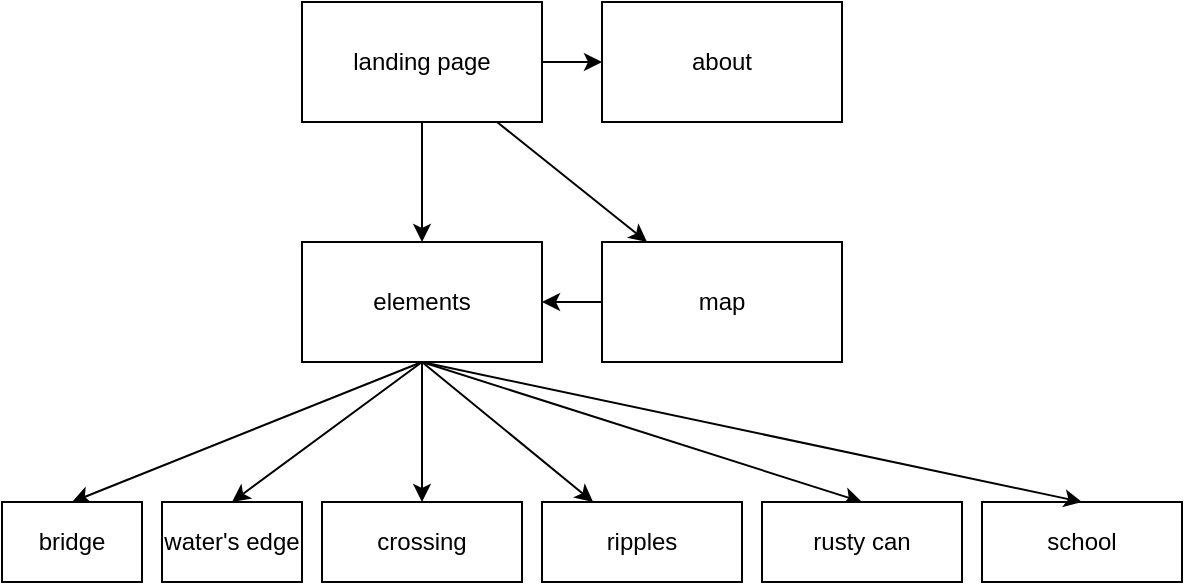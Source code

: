 <mxfile>
    <diagram id="Xm-36Okgy7qBEVexGyGg" name="Page-1">
        <mxGraphModel dx="910" dy="962" grid="1" gridSize="10" guides="1" tooltips="1" connect="1" arrows="1" fold="1" page="1" pageScale="1" pageWidth="827" pageHeight="1169" math="0" shadow="0">
            <root>
                <mxCell id="0"/>
                <mxCell id="1" parent="0"/>
                <mxCell id="23" value="" style="edgeStyle=none;html=1;" parent="1" source="2" target="22" edge="1">
                    <mxGeometry relative="1" as="geometry"/>
                </mxCell>
                <mxCell id="24" value="" style="edgeStyle=none;html=1;" parent="1" source="2" edge="1">
                    <mxGeometry relative="1" as="geometry">
                        <mxPoint x="220" y="150" as="targetPoint"/>
                    </mxGeometry>
                </mxCell>
                <mxCell id="25" style="edgeStyle=none;html=1;" parent="1" source="2" edge="1">
                    <mxGeometry relative="1" as="geometry">
                        <mxPoint x="332.5" y="150" as="targetPoint"/>
                    </mxGeometry>
                </mxCell>
                <mxCell id="2" value="landing page" style="rounded=0;whiteSpace=wrap;html=1;" parent="1" vertex="1">
                    <mxGeometry x="160" y="30" width="120" height="60" as="geometry"/>
                </mxCell>
                <mxCell id="14" style="edgeStyle=none;html=1;exitX=0.5;exitY=1;exitDx=0;exitDy=0;" parent="1" source="3" target="6" edge="1">
                    <mxGeometry relative="1" as="geometry"/>
                </mxCell>
                <mxCell id="15" style="edgeStyle=none;html=1;exitX=0.5;exitY=1;exitDx=0;exitDy=0;" parent="1" source="3" target="7" edge="1">
                    <mxGeometry relative="1" as="geometry"/>
                </mxCell>
                <mxCell id="18" style="edgeStyle=none;html=1;exitX=0.5;exitY=1;exitDx=0;exitDy=0;entryX=0.5;entryY=0;entryDx=0;entryDy=0;" parent="1" source="3" target="8" edge="1">
                    <mxGeometry relative="1" as="geometry"/>
                </mxCell>
                <mxCell id="19" style="edgeStyle=none;html=1;exitX=0.5;exitY=1;exitDx=0;exitDy=0;entryX=0.5;entryY=0;entryDx=0;entryDy=0;" parent="1" source="3" target="4" edge="1">
                    <mxGeometry relative="1" as="geometry"/>
                </mxCell>
                <mxCell id="20" style="edgeStyle=none;html=1;exitX=0.5;exitY=1;exitDx=0;exitDy=0;entryX=0.5;entryY=0;entryDx=0;entryDy=0;" parent="1" source="3" target="5" edge="1">
                    <mxGeometry relative="1" as="geometry"/>
                </mxCell>
                <mxCell id="3" value="elements" style="rounded=0;whiteSpace=wrap;html=1;" parent="1" vertex="1">
                    <mxGeometry x="160" y="150" width="120" height="60" as="geometry"/>
                </mxCell>
                <mxCell id="4" value="bridge" style="rounded=0;whiteSpace=wrap;html=1;" parent="1" vertex="1">
                    <mxGeometry x="10" y="280" width="70" height="40" as="geometry"/>
                </mxCell>
                <mxCell id="5" value="water's edge" style="rounded=0;whiteSpace=wrap;html=1;" parent="1" vertex="1">
                    <mxGeometry x="90" y="280" width="70" height="40" as="geometry"/>
                </mxCell>
                <mxCell id="6" value="crossing" style="rounded=0;whiteSpace=wrap;html=1;" parent="1" vertex="1">
                    <mxGeometry x="170" y="280" width="100" height="40" as="geometry"/>
                </mxCell>
                <mxCell id="7" value="ripples" style="rounded=0;whiteSpace=wrap;html=1;" parent="1" vertex="1">
                    <mxGeometry x="280" y="280" width="100" height="40" as="geometry"/>
                </mxCell>
                <mxCell id="8" value="rusty can" style="rounded=0;whiteSpace=wrap;html=1;" parent="1" vertex="1">
                    <mxGeometry x="390" y="280" width="100" height="40" as="geometry"/>
                </mxCell>
                <mxCell id="26" style="edgeStyle=none;html=1;exitX=0;exitY=0.5;exitDx=0;exitDy=0;" parent="1" source="21" target="3" edge="1">
                    <mxGeometry relative="1" as="geometry"/>
                </mxCell>
                <mxCell id="21" value="map" style="rounded=0;whiteSpace=wrap;html=1;" parent="1" vertex="1">
                    <mxGeometry x="310" y="150" width="120" height="60" as="geometry"/>
                </mxCell>
                <mxCell id="22" value="about" style="rounded=0;whiteSpace=wrap;html=1;" parent="1" vertex="1">
                    <mxGeometry x="310" y="30" width="120" height="60" as="geometry"/>
                </mxCell>
                <mxCell id="27" value="school" style="rounded=0;whiteSpace=wrap;html=1;" vertex="1" parent="1">
                    <mxGeometry x="500" y="280" width="100" height="40" as="geometry"/>
                </mxCell>
                <mxCell id="28" style="edgeStyle=none;html=1;exitX=0.5;exitY=1;exitDx=0;exitDy=0;entryX=0.5;entryY=0;entryDx=0;entryDy=0;" edge="1" parent="1" source="3" target="27">
                    <mxGeometry relative="1" as="geometry">
                        <mxPoint x="220" y="240" as="sourcePoint"/>
                        <mxPoint x="440" y="280" as="targetPoint"/>
                    </mxGeometry>
                </mxCell>
            </root>
        </mxGraphModel>
    </diagram>
</mxfile>